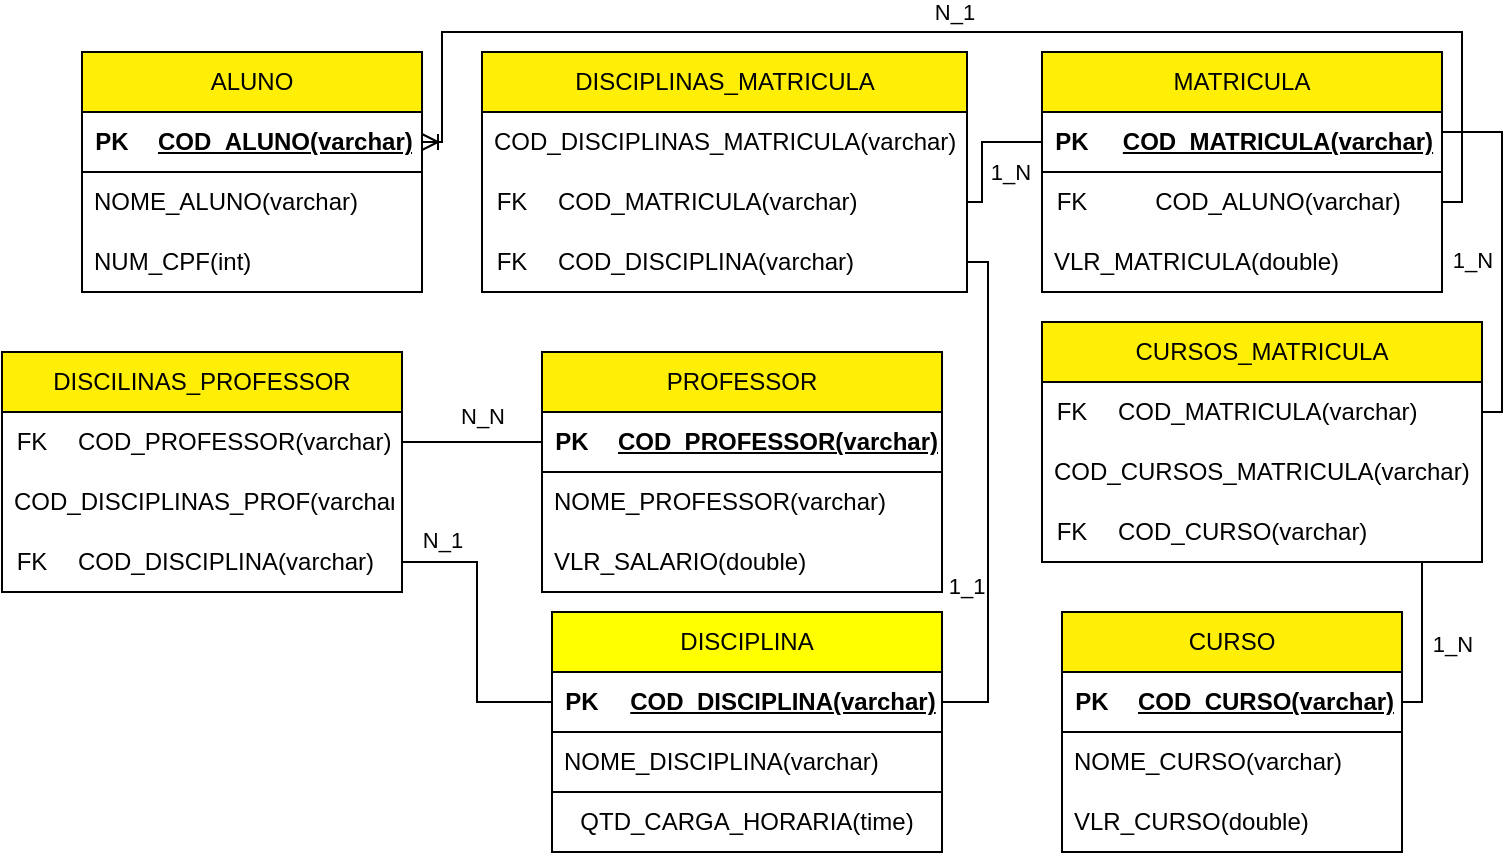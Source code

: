 <mxfile version="22.0.0" type="github">
  <diagram id="R2lEEEUBdFMjLlhIrx00" name="Page-1">
    <mxGraphModel dx="954" dy="1678" grid="0" gridSize="10" guides="1" tooltips="1" connect="1" arrows="1" fold="1" page="1" pageScale="1" pageWidth="850" pageHeight="1100" background="none" math="0" shadow="0" extFonts="Permanent Marker^https://fonts.googleapis.com/css?family=Permanent+Marker">
      <root>
        <mxCell id="0" />
        <mxCell id="1" style="" parent="0" />
        <mxCell id="hwRPY_H_E-aeXSSc8FPx-1" value="ALUNO" style="swimlane;fontStyle=0;childLayout=stackLayout;horizontal=1;startSize=30;horizontalStack=0;resizeParent=1;resizeParentMax=0;resizeLast=0;collapsible=1;marginBottom=0;whiteSpace=wrap;html=1;fillColor=#FFEE05;" parent="1" vertex="1">
          <mxGeometry x="60" width="170" height="120" as="geometry">
            <mxRectangle x="90" y="15" width="80" height="30" as="alternateBounds" />
          </mxGeometry>
        </mxCell>
        <mxCell id="9-QWL7e6mqtxBqOt5Rx7-5" value="" style="shape=table;startSize=0;container=1;collapsible=1;childLayout=tableLayout;fixedRows=1;rowLines=0;fontStyle=0;align=center;resizeLast=1;strokeColor=none;fillColor=none;collapsible=0;" parent="hwRPY_H_E-aeXSSc8FPx-1" vertex="1">
          <mxGeometry y="30" width="170" height="30" as="geometry" />
        </mxCell>
        <mxCell id="9-QWL7e6mqtxBqOt5Rx7-6" value="" style="shape=tableRow;horizontal=0;startSize=0;swimlaneHead=0;swimlaneBody=0;fillColor=none;collapsible=0;dropTarget=0;points=[[0,0.5],[1,0.5]];portConstraint=eastwest;top=0;left=0;right=0;bottom=1;" parent="9-QWL7e6mqtxBqOt5Rx7-5" vertex="1">
          <mxGeometry width="170" height="30" as="geometry" />
        </mxCell>
        <mxCell id="9-QWL7e6mqtxBqOt5Rx7-7" value="PK" style="shape=partialRectangle;connectable=0;fillColor=none;top=0;left=0;bottom=0;right=0;fontStyle=1;overflow=hidden;whiteSpace=wrap;html=1;" parent="9-QWL7e6mqtxBqOt5Rx7-6" vertex="1">
          <mxGeometry width="30" height="30" as="geometry">
            <mxRectangle width="30" height="30" as="alternateBounds" />
          </mxGeometry>
        </mxCell>
        <mxCell id="9-QWL7e6mqtxBqOt5Rx7-8" value="COD_ALUNO(varchar)" style="shape=partialRectangle;connectable=0;fillColor=none;top=0;left=0;bottom=0;right=0;align=left;spacingLeft=6;fontStyle=5;overflow=hidden;whiteSpace=wrap;html=1;" parent="9-QWL7e6mqtxBqOt5Rx7-6" vertex="1">
          <mxGeometry x="30" width="140" height="30" as="geometry">
            <mxRectangle width="140" height="30" as="alternateBounds" />
          </mxGeometry>
        </mxCell>
        <mxCell id="hwRPY_H_E-aeXSSc8FPx-3" value="NOME_ALUNO(varchar)" style="text;strokeColor=none;fillColor=none;align=left;verticalAlign=middle;spacingLeft=4;spacingRight=4;overflow=hidden;points=[[0,0.5],[1,0.5]];portConstraint=eastwest;rotatable=0;whiteSpace=wrap;html=1;" parent="hwRPY_H_E-aeXSSc8FPx-1" vertex="1">
          <mxGeometry y="60" width="170" height="30" as="geometry" />
        </mxCell>
        <mxCell id="hwRPY_H_E-aeXSSc8FPx-4" value="NUM_CPF(int)" style="text;strokeColor=none;fillColor=none;align=left;verticalAlign=middle;spacingLeft=4;spacingRight=4;overflow=hidden;points=[[0,0.5],[1,0.5]];portConstraint=eastwest;rotatable=0;whiteSpace=wrap;html=1;" parent="hwRPY_H_E-aeXSSc8FPx-1" vertex="1">
          <mxGeometry y="90" width="170" height="30" as="geometry" />
        </mxCell>
        <mxCell id="hwRPY_H_E-aeXSSc8FPx-5" value="CURSO" style="swimlane;fontStyle=0;childLayout=stackLayout;horizontal=1;startSize=30;horizontalStack=0;resizeParent=1;resizeParentMax=0;resizeLast=0;collapsible=1;marginBottom=0;whiteSpace=wrap;html=1;fillColor=#FFEE05;" parent="1" vertex="1">
          <mxGeometry x="550" y="280" width="170" height="120" as="geometry">
            <mxRectangle x="557.5" y="160" width="80" height="30" as="alternateBounds" />
          </mxGeometry>
        </mxCell>
        <mxCell id="9-QWL7e6mqtxBqOt5Rx7-57" value="" style="shape=table;startSize=0;container=1;collapsible=1;childLayout=tableLayout;fixedRows=1;rowLines=0;fontStyle=0;align=center;resizeLast=1;strokeColor=none;fillColor=none;collapsible=0;" parent="hwRPY_H_E-aeXSSc8FPx-5" vertex="1">
          <mxGeometry y="30" width="170" height="30" as="geometry" />
        </mxCell>
        <mxCell id="9-QWL7e6mqtxBqOt5Rx7-58" value="" style="shape=tableRow;horizontal=0;startSize=0;swimlaneHead=0;swimlaneBody=0;fillColor=none;collapsible=0;dropTarget=0;points=[[0,0.5],[1,0.5]];portConstraint=eastwest;top=0;left=0;right=0;bottom=1;" parent="9-QWL7e6mqtxBqOt5Rx7-57" vertex="1">
          <mxGeometry width="170" height="30" as="geometry" />
        </mxCell>
        <mxCell id="9-QWL7e6mqtxBqOt5Rx7-59" value="PK" style="shape=partialRectangle;connectable=0;fillColor=none;top=0;left=0;bottom=0;right=0;fontStyle=1;overflow=hidden;whiteSpace=wrap;html=1;align=center;" parent="9-QWL7e6mqtxBqOt5Rx7-58" vertex="1">
          <mxGeometry width="30" height="30" as="geometry">
            <mxRectangle width="30" height="30" as="alternateBounds" />
          </mxGeometry>
        </mxCell>
        <mxCell id="9-QWL7e6mqtxBqOt5Rx7-60" value="COD_CURSO(varchar)" style="shape=partialRectangle;connectable=0;fillColor=none;top=0;left=0;bottom=0;right=0;align=left;spacingLeft=6;fontStyle=5;overflow=hidden;whiteSpace=wrap;html=1;" parent="9-QWL7e6mqtxBqOt5Rx7-58" vertex="1">
          <mxGeometry x="30" width="140" height="30" as="geometry">
            <mxRectangle width="140" height="30" as="alternateBounds" />
          </mxGeometry>
        </mxCell>
        <mxCell id="hwRPY_H_E-aeXSSc8FPx-7" value="NOME_CURSO(varchar)" style="text;strokeColor=none;fillColor=none;align=left;verticalAlign=middle;spacingLeft=4;spacingRight=4;overflow=hidden;points=[[0,0.5],[1,0.5]];portConstraint=eastwest;rotatable=0;whiteSpace=wrap;html=1;" parent="hwRPY_H_E-aeXSSc8FPx-5" vertex="1">
          <mxGeometry y="60" width="170" height="30" as="geometry" />
        </mxCell>
        <mxCell id="C94Znu9yKtxbw8L8RZEC-2" value="VLR_CURSO(double)" style="text;strokeColor=none;fillColor=none;align=left;verticalAlign=middle;spacingLeft=4;spacingRight=4;overflow=hidden;points=[[0,0.5],[1,0.5]];portConstraint=eastwest;rotatable=0;whiteSpace=wrap;html=1;" parent="hwRPY_H_E-aeXSSc8FPx-5" vertex="1">
          <mxGeometry y="90" width="170" height="30" as="geometry" />
        </mxCell>
        <mxCell id="hwRPY_H_E-aeXSSc8FPx-9" value="DISCIPLINA" style="swimlane;fontStyle=0;childLayout=stackLayout;horizontal=1;startSize=30;horizontalStack=0;resizeParent=1;resizeParentMax=0;resizeLast=0;collapsible=1;marginBottom=0;whiteSpace=wrap;html=1;align=center;fillColor=#ffff00;strokeColor=default;gradientColor=none;swimlaneFillColor=default;rounded=0;shadow=0;glass=0;" parent="1" vertex="1">
          <mxGeometry x="295" y="280" width="195" height="120" as="geometry">
            <mxRectangle x="285" y="300" width="110" height="30" as="alternateBounds" />
          </mxGeometry>
        </mxCell>
        <mxCell id="9-QWL7e6mqtxBqOt5Rx7-17" value="" style="shape=table;startSize=0;container=1;collapsible=1;childLayout=tableLayout;fixedRows=1;rowLines=0;fontStyle=0;align=center;resizeLast=1;strokeColor=none;fillColor=none;collapsible=0;" parent="hwRPY_H_E-aeXSSc8FPx-9" vertex="1">
          <mxGeometry y="30" width="195" height="30" as="geometry" />
        </mxCell>
        <mxCell id="9-QWL7e6mqtxBqOt5Rx7-18" value="" style="shape=tableRow;horizontal=0;startSize=0;swimlaneHead=0;swimlaneBody=0;fillColor=none;collapsible=0;dropTarget=0;points=[[0,0.5],[1,0.5]];portConstraint=eastwest;top=0;left=0;right=0;bottom=1;align=center;" parent="9-QWL7e6mqtxBqOt5Rx7-17" vertex="1">
          <mxGeometry width="195" height="30" as="geometry" />
        </mxCell>
        <mxCell id="9-QWL7e6mqtxBqOt5Rx7-19" value="PK" style="shape=partialRectangle;connectable=0;fillColor=none;top=0;left=0;bottom=0;right=0;fontStyle=1;overflow=hidden;whiteSpace=wrap;html=1;align=center;" parent="9-QWL7e6mqtxBqOt5Rx7-18" vertex="1">
          <mxGeometry width="30" height="30" as="geometry">
            <mxRectangle width="30" height="30" as="alternateBounds" />
          </mxGeometry>
        </mxCell>
        <mxCell id="9-QWL7e6mqtxBqOt5Rx7-20" value="COD_DISCIPLINA(varchar)" style="shape=partialRectangle;connectable=0;fillColor=none;top=0;left=0;bottom=0;right=0;align=center;spacingLeft=6;fontStyle=5;overflow=hidden;whiteSpace=wrap;html=1;" parent="9-QWL7e6mqtxBqOt5Rx7-18" vertex="1">
          <mxGeometry x="30" width="165" height="30" as="geometry">
            <mxRectangle width="165" height="30" as="alternateBounds" />
          </mxGeometry>
        </mxCell>
        <mxCell id="hwRPY_H_E-aeXSSc8FPx-11" value="NOME_DISCIPLINA(varchar)" style="text;strokeColor=none;fillColor=none;align=left;verticalAlign=middle;spacingLeft=4;spacingRight=4;overflow=hidden;points=[[0,0.5],[1,0.5]];portConstraint=eastwest;rotatable=0;whiteSpace=wrap;html=1;" parent="hwRPY_H_E-aeXSSc8FPx-9" vertex="1">
          <mxGeometry y="60" width="195" height="30" as="geometry" />
        </mxCell>
        <mxCell id="hwRPY_H_E-aeXSSc8FPx-12" value="QTD_CARGA_HORARIA(time)" style="text;strokeColor=default;fillColor=default;align=center;verticalAlign=middle;spacingLeft=4;spacingRight=4;overflow=hidden;points=[[0,0.5],[1,0.5]];portConstraint=eastwest;rotatable=0;labelPosition=center;verticalLabelPosition=middle;horizontal=1;whiteSpace=wrap;html=1;" parent="hwRPY_H_E-aeXSSc8FPx-9" vertex="1">
          <mxGeometry y="90" width="195" height="30" as="geometry" />
        </mxCell>
        <mxCell id="hwRPY_H_E-aeXSSc8FPx-13" value="PROFESSOR" style="swimlane;fontStyle=0;childLayout=stackLayout;horizontal=1;startSize=30;horizontalStack=0;resizeParent=1;resizeParentMax=0;resizeLast=0;collapsible=1;marginBottom=0;whiteSpace=wrap;html=1;fillColor=#FFEE05;align=center;" parent="1" vertex="1">
          <mxGeometry x="290" y="150" width="200" height="120" as="geometry">
            <mxRectangle x="300" y="160" width="120" height="30" as="alternateBounds" />
          </mxGeometry>
        </mxCell>
        <mxCell id="9-QWL7e6mqtxBqOt5Rx7-9" value="" style="shape=table;startSize=0;container=1;collapsible=1;childLayout=tableLayout;fixedRows=1;rowLines=0;fontStyle=0;align=center;resizeLast=1;strokeColor=none;fillColor=none;collapsible=0;" parent="hwRPY_H_E-aeXSSc8FPx-13" vertex="1">
          <mxGeometry y="30" width="200" height="30" as="geometry" />
        </mxCell>
        <mxCell id="9-QWL7e6mqtxBqOt5Rx7-10" value="" style="shape=tableRow;horizontal=0;startSize=0;swimlaneHead=0;swimlaneBody=0;fillColor=none;collapsible=0;dropTarget=0;points=[[0,0.5],[1,0.5]];portConstraint=eastwest;top=0;left=0;right=0;bottom=1;align=center;" parent="9-QWL7e6mqtxBqOt5Rx7-9" vertex="1">
          <mxGeometry width="200" height="30" as="geometry" />
        </mxCell>
        <mxCell id="9-QWL7e6mqtxBqOt5Rx7-11" value="PK" style="shape=partialRectangle;connectable=0;fillColor=none;top=0;left=0;bottom=0;right=0;fontStyle=1;overflow=hidden;whiteSpace=wrap;html=1;align=center;" parent="9-QWL7e6mqtxBqOt5Rx7-10" vertex="1">
          <mxGeometry width="30" height="30" as="geometry">
            <mxRectangle width="30" height="30" as="alternateBounds" />
          </mxGeometry>
        </mxCell>
        <mxCell id="9-QWL7e6mqtxBqOt5Rx7-12" value="COD_PROFESSOR(varchar)" style="shape=partialRectangle;connectable=0;fillColor=none;top=0;left=0;bottom=0;right=0;align=center;spacingLeft=6;fontStyle=5;overflow=hidden;whiteSpace=wrap;html=1;" parent="9-QWL7e6mqtxBqOt5Rx7-10" vertex="1">
          <mxGeometry x="30" width="170" height="30" as="geometry">
            <mxRectangle width="170" height="30" as="alternateBounds" />
          </mxGeometry>
        </mxCell>
        <mxCell id="hwRPY_H_E-aeXSSc8FPx-15" value="NOME_PROFESSOR(varchar)" style="text;strokeColor=none;fillColor=none;align=left;verticalAlign=middle;spacingLeft=4;spacingRight=4;overflow=hidden;points=[[0,0.5],[1,0.5]];portConstraint=eastwest;rotatable=0;whiteSpace=wrap;html=1;" parent="hwRPY_H_E-aeXSSc8FPx-13" vertex="1">
          <mxGeometry y="60" width="200" height="30" as="geometry" />
        </mxCell>
        <mxCell id="hwRPY_H_E-aeXSSc8FPx-16" value="VLR_SALARIO(double)" style="text;strokeColor=none;fillColor=none;align=left;verticalAlign=middle;spacingLeft=4;spacingRight=4;overflow=hidden;points=[[0,0.5],[1,0.5]];portConstraint=eastwest;rotatable=0;whiteSpace=wrap;html=1;" parent="hwRPY_H_E-aeXSSc8FPx-13" vertex="1">
          <mxGeometry y="90" width="200" height="30" as="geometry" />
        </mxCell>
        <mxCell id="hwRPY_H_E-aeXSSc8FPx-17" value="MATRICULA" style="swimlane;fontStyle=0;childLayout=stackLayout;horizontal=1;startSize=30;horizontalStack=0;resizeParent=1;resizeParentMax=0;resizeLast=0;collapsible=1;marginBottom=0;whiteSpace=wrap;html=1;fillColor=#FFEE05;align=center;" parent="1" vertex="1">
          <mxGeometry x="540" width="200" height="120" as="geometry">
            <mxRectangle x="290" y="15" width="110" height="30" as="alternateBounds" />
          </mxGeometry>
        </mxCell>
        <mxCell id="9-QWL7e6mqtxBqOt5Rx7-39" value="" style="shape=table;startSize=0;container=1;collapsible=1;childLayout=tableLayout;fixedRows=1;rowLines=0;fontStyle=0;align=center;resizeLast=1;strokeColor=none;fillColor=none;collapsible=0;" parent="hwRPY_H_E-aeXSSc8FPx-17" vertex="1">
          <mxGeometry y="30" width="200" height="30" as="geometry" />
        </mxCell>
        <mxCell id="9-QWL7e6mqtxBqOt5Rx7-40" value="" style="shape=tableRow;horizontal=0;startSize=0;swimlaneHead=0;swimlaneBody=0;fillColor=none;collapsible=0;dropTarget=0;points=[[0,0.5],[1,0.5]];portConstraint=eastwest;top=0;left=0;right=0;bottom=1;align=center;" parent="9-QWL7e6mqtxBqOt5Rx7-39" vertex="1">
          <mxGeometry width="200" height="30" as="geometry" />
        </mxCell>
        <mxCell id="9-QWL7e6mqtxBqOt5Rx7-41" value="PK" style="shape=partialRectangle;connectable=0;fillColor=none;top=0;left=0;bottom=0;right=0;fontStyle=1;overflow=hidden;whiteSpace=wrap;html=1;align=center;" parent="9-QWL7e6mqtxBqOt5Rx7-40" vertex="1">
          <mxGeometry width="30" height="30" as="geometry">
            <mxRectangle width="30" height="30" as="alternateBounds" />
          </mxGeometry>
        </mxCell>
        <mxCell id="9-QWL7e6mqtxBqOt5Rx7-42" value="COD_MATRICULA(varchar)" style="shape=partialRectangle;connectable=0;fillColor=none;top=0;left=0;bottom=0;right=0;align=center;spacingLeft=6;fontStyle=5;overflow=hidden;whiteSpace=wrap;html=1;" parent="9-QWL7e6mqtxBqOt5Rx7-40" vertex="1">
          <mxGeometry x="30" width="170" height="30" as="geometry">
            <mxRectangle width="170" height="30" as="alternateBounds" />
          </mxGeometry>
        </mxCell>
        <mxCell id="9-QWL7e6mqtxBqOt5Rx7-1" value="" style="shape=table;startSize=0;container=1;collapsible=1;childLayout=tableLayout;fixedRows=1;rowLines=0;fontStyle=0;align=center;resizeLast=1;strokeColor=none;fillColor=none;collapsible=0;" parent="hwRPY_H_E-aeXSSc8FPx-17" vertex="1">
          <mxGeometry y="60" width="200" height="30" as="geometry" />
        </mxCell>
        <mxCell id="9-QWL7e6mqtxBqOt5Rx7-2" value="" style="shape=tableRow;horizontal=0;startSize=0;swimlaneHead=0;swimlaneBody=0;fillColor=none;collapsible=0;dropTarget=0;points=[[0,0.5],[1,0.5]];portConstraint=eastwest;top=0;left=0;right=0;bottom=0;align=center;" parent="9-QWL7e6mqtxBqOt5Rx7-1" vertex="1">
          <mxGeometry width="200" height="30" as="geometry" />
        </mxCell>
        <mxCell id="9-QWL7e6mqtxBqOt5Rx7-3" value="FK" style="shape=partialRectangle;connectable=0;fillColor=none;top=0;left=0;bottom=0;right=0;fontStyle=0;overflow=hidden;whiteSpace=wrap;html=1;align=center;" parent="9-QWL7e6mqtxBqOt5Rx7-2" vertex="1">
          <mxGeometry width="30" height="30" as="geometry">
            <mxRectangle width="30" height="30" as="alternateBounds" />
          </mxGeometry>
        </mxCell>
        <mxCell id="9-QWL7e6mqtxBqOt5Rx7-4" value="COD_ALUNO(varchar)" style="shape=partialRectangle;connectable=0;fillColor=none;top=0;left=0;bottom=0;right=0;align=center;spacingLeft=6;fontStyle=0;overflow=hidden;whiteSpace=wrap;html=1;" parent="9-QWL7e6mqtxBqOt5Rx7-2" vertex="1">
          <mxGeometry x="30" width="170" height="30" as="geometry">
            <mxRectangle width="170" height="30" as="alternateBounds" />
          </mxGeometry>
        </mxCell>
        <mxCell id="C94Znu9yKtxbw8L8RZEC-8" value="VLR_MATRICULA(double)" style="text;strokeColor=none;fillColor=none;align=left;verticalAlign=middle;spacingLeft=4;spacingRight=4;overflow=hidden;points=[[0,0.5],[1,0.5]];portConstraint=eastwest;rotatable=0;whiteSpace=wrap;html=1;" parent="hwRPY_H_E-aeXSSc8FPx-17" vertex="1">
          <mxGeometry y="90" width="200" height="30" as="geometry" />
        </mxCell>
        <mxCell id="hwRPY_H_E-aeXSSc8FPx-24" value="" style="endArrow=none;html=1;rounded=0;edgeStyle=elbowEdgeStyle;" parent="1" source="9-QWL7e6mqtxBqOt5Rx7-62" target="9-QWL7e6mqtxBqOt5Rx7-58" edge="1">
          <mxGeometry width="50" height="50" relative="1" as="geometry">
            <mxPoint x="800" y="130" as="sourcePoint" />
            <mxPoint x="600.0" y="225" as="targetPoint" />
            <Array as="points">
              <mxPoint x="730" y="290" />
            </Array>
          </mxGeometry>
        </mxCell>
        <mxCell id="9-QWL7e6mqtxBqOt5Rx7-70" value="1_N" style="edgeLabel;html=1;align=center;verticalAlign=middle;resizable=0;points=[];" parent="hwRPY_H_E-aeXSSc8FPx-24" vertex="1" connectable="0">
          <mxGeometry x="-0.117" y="3" relative="1" as="geometry">
            <mxPoint x="12" y="5" as="offset" />
          </mxGeometry>
        </mxCell>
        <mxCell id="hwRPY_H_E-aeXSSc8FPx-26" value="DISCILINAS_PROFESSOR" style="swimlane;fontStyle=0;childLayout=stackLayout;horizontal=1;startSize=30;horizontalStack=0;resizeParent=1;resizeParentMax=0;resizeLast=0;collapsible=1;marginBottom=0;whiteSpace=wrap;html=1;fillColor=#FFEE05;" parent="1" vertex="1">
          <mxGeometry x="20" y="150" width="200" height="120" as="geometry">
            <mxRectangle x="30" y="148" width="190" height="30" as="alternateBounds" />
          </mxGeometry>
        </mxCell>
        <mxCell id="9-QWL7e6mqtxBqOt5Rx7-13" value="" style="shape=table;startSize=0;container=1;collapsible=1;childLayout=tableLayout;fixedRows=1;rowLines=0;fontStyle=0;align=center;resizeLast=1;strokeColor=none;fillColor=none;collapsible=0;" parent="hwRPY_H_E-aeXSSc8FPx-26" vertex="1">
          <mxGeometry y="30" width="200" height="30" as="geometry" />
        </mxCell>
        <mxCell id="9-QWL7e6mqtxBqOt5Rx7-14" value="" style="shape=tableRow;horizontal=0;startSize=0;swimlaneHead=0;swimlaneBody=0;fillColor=none;collapsible=0;dropTarget=0;points=[[0,0.5],[1,0.5]];portConstraint=eastwest;top=0;left=0;right=0;bottom=0;" parent="9-QWL7e6mqtxBqOt5Rx7-13" vertex="1">
          <mxGeometry width="200" height="30" as="geometry" />
        </mxCell>
        <mxCell id="9-QWL7e6mqtxBqOt5Rx7-15" value="FK" style="shape=partialRectangle;connectable=0;fillColor=none;top=0;left=0;bottom=0;right=0;fontStyle=0;overflow=hidden;whiteSpace=wrap;html=1;" parent="9-QWL7e6mqtxBqOt5Rx7-14" vertex="1">
          <mxGeometry width="30" height="30" as="geometry">
            <mxRectangle width="30" height="30" as="alternateBounds" />
          </mxGeometry>
        </mxCell>
        <mxCell id="9-QWL7e6mqtxBqOt5Rx7-16" value="COD_PROFESSOR(varchar)" style="shape=partialRectangle;connectable=0;fillColor=none;top=0;left=0;bottom=0;right=0;align=left;spacingLeft=6;fontStyle=0;overflow=hidden;whiteSpace=wrap;html=1;" parent="9-QWL7e6mqtxBqOt5Rx7-14" vertex="1">
          <mxGeometry x="30" width="170" height="30" as="geometry">
            <mxRectangle width="170" height="30" as="alternateBounds" />
          </mxGeometry>
        </mxCell>
        <mxCell id="hwRPY_H_E-aeXSSc8FPx-27" value="COD_DISCIPLINAS_PROF(varchar)" style="text;strokeColor=none;fillColor=none;align=left;verticalAlign=middle;spacingLeft=4;spacingRight=4;overflow=hidden;points=[[0,0.5],[1,0.5]];portConstraint=eastwest;rotatable=0;whiteSpace=wrap;html=1;" parent="hwRPY_H_E-aeXSSc8FPx-26" vertex="1">
          <mxGeometry y="60" width="200" height="30" as="geometry" />
        </mxCell>
        <mxCell id="9-QWL7e6mqtxBqOt5Rx7-31" value="" style="shape=table;startSize=0;container=1;collapsible=1;childLayout=tableLayout;fixedRows=1;rowLines=0;fontStyle=0;align=center;resizeLast=1;strokeColor=none;fillColor=none;collapsible=0;" parent="hwRPY_H_E-aeXSSc8FPx-26" vertex="1">
          <mxGeometry y="90" width="200" height="30" as="geometry" />
        </mxCell>
        <mxCell id="9-QWL7e6mqtxBqOt5Rx7-32" value="" style="shape=tableRow;horizontal=0;startSize=0;swimlaneHead=0;swimlaneBody=0;fillColor=none;collapsible=0;dropTarget=0;points=[[0,0.5],[1,0.5]];portConstraint=eastwest;top=0;left=0;right=0;bottom=0;" parent="9-QWL7e6mqtxBqOt5Rx7-31" vertex="1">
          <mxGeometry width="200" height="30" as="geometry" />
        </mxCell>
        <mxCell id="9-QWL7e6mqtxBqOt5Rx7-33" value="FK" style="shape=partialRectangle;connectable=0;fillColor=none;top=0;left=0;bottom=0;right=0;fontStyle=0;overflow=hidden;whiteSpace=wrap;html=1;" parent="9-QWL7e6mqtxBqOt5Rx7-32" vertex="1">
          <mxGeometry width="30" height="30" as="geometry">
            <mxRectangle width="30" height="30" as="alternateBounds" />
          </mxGeometry>
        </mxCell>
        <mxCell id="9-QWL7e6mqtxBqOt5Rx7-34" value="COD_DISCIPLINA(varchar)" style="shape=partialRectangle;connectable=0;fillColor=none;top=0;left=0;bottom=0;right=0;align=left;spacingLeft=6;fontStyle=0;overflow=hidden;whiteSpace=wrap;html=1;" parent="9-QWL7e6mqtxBqOt5Rx7-32" vertex="1">
          <mxGeometry x="30" width="170" height="30" as="geometry">
            <mxRectangle width="170" height="30" as="alternateBounds" />
          </mxGeometry>
        </mxCell>
        <mxCell id="hwRPY_H_E-aeXSSc8FPx-33" value="" style="endArrow=none;html=1;rounded=0;edgeStyle=orthogonalEdgeStyle;align=center;" parent="1" source="9-QWL7e6mqtxBqOt5Rx7-32" target="9-QWL7e6mqtxBqOt5Rx7-18" edge="1">
          <mxGeometry width="50" height="50" relative="1" as="geometry">
            <mxPoint x="200" y="265" as="sourcePoint" />
            <mxPoint x="240" y="345.0" as="targetPoint" />
          </mxGeometry>
        </mxCell>
        <mxCell id="9-QWL7e6mqtxBqOt5Rx7-72" value="N_1" style="edgeLabel;html=1;align=center;verticalAlign=middle;resizable=0;points=[];" parent="hwRPY_H_E-aeXSSc8FPx-33" vertex="1" connectable="0">
          <mxGeometry x="-0.005" relative="1" as="geometry">
            <mxPoint x="-18" y="-46" as="offset" />
          </mxGeometry>
        </mxCell>
        <mxCell id="hwRPY_H_E-aeXSSc8FPx-35" value="DISCIPLINAS_MATRICULA" style="swimlane;fontStyle=0;childLayout=stackLayout;horizontal=1;startSize=30;horizontalStack=0;resizeParent=1;resizeParentMax=0;resizeLast=0;collapsible=1;marginBottom=0;whiteSpace=wrap;html=1;fillColor=#FFEE05;" parent="1" vertex="1">
          <mxGeometry x="260" width="242.5" height="120" as="geometry">
            <mxRectangle x="530" y="300" width="190" height="30" as="alternateBounds" />
          </mxGeometry>
        </mxCell>
        <mxCell id="hwRPY_H_E-aeXSSc8FPx-37" value="COD_DISCIPLINAS_MATRICULA(varchar)" style="text;strokeColor=none;fillColor=none;align=left;verticalAlign=middle;spacingLeft=4;spacingRight=4;overflow=hidden;points=[[0,0.5],[1,0.5]];portConstraint=eastwest;rotatable=0;whiteSpace=wrap;html=1;" parent="hwRPY_H_E-aeXSSc8FPx-35" vertex="1">
          <mxGeometry y="30" width="242.5" height="30" as="geometry" />
        </mxCell>
        <mxCell id="9-QWL7e6mqtxBqOt5Rx7-35" value="" style="shape=table;startSize=0;container=1;collapsible=1;childLayout=tableLayout;fixedRows=1;rowLines=0;fontStyle=0;align=center;resizeLast=1;strokeColor=none;fillColor=none;collapsible=0;" parent="hwRPY_H_E-aeXSSc8FPx-35" vertex="1">
          <mxGeometry y="60" width="242.5" height="60" as="geometry" />
        </mxCell>
        <mxCell id="9-QWL7e6mqtxBqOt5Rx7-43" value="" style="shape=tableRow;horizontal=0;startSize=0;swimlaneHead=0;swimlaneBody=0;fillColor=none;collapsible=0;dropTarget=0;points=[[0,0.5],[1,0.5]];portConstraint=eastwest;top=0;left=0;right=0;bottom=0;align=left;" parent="9-QWL7e6mqtxBqOt5Rx7-35" vertex="1">
          <mxGeometry width="242.5" height="30" as="geometry" />
        </mxCell>
        <mxCell id="9-QWL7e6mqtxBqOt5Rx7-44" value="FK" style="shape=partialRectangle;connectable=0;fillColor=none;top=0;left=0;bottom=0;right=0;fontStyle=0;overflow=hidden;whiteSpace=wrap;html=1;align=center;" parent="9-QWL7e6mqtxBqOt5Rx7-43" vertex="1">
          <mxGeometry width="30" height="30" as="geometry">
            <mxRectangle width="30" height="30" as="alternateBounds" />
          </mxGeometry>
        </mxCell>
        <mxCell id="9-QWL7e6mqtxBqOt5Rx7-45" value="COD_MATRICULA(varchar)" style="shape=partialRectangle;connectable=0;fillColor=none;top=0;left=0;bottom=0;right=0;align=left;spacingLeft=6;fontStyle=0;overflow=hidden;whiteSpace=wrap;html=1;" parent="9-QWL7e6mqtxBqOt5Rx7-43" vertex="1">
          <mxGeometry x="30" width="212.5" height="30" as="geometry">
            <mxRectangle width="212.5" height="30" as="alternateBounds" />
          </mxGeometry>
        </mxCell>
        <mxCell id="9-QWL7e6mqtxBqOt5Rx7-36" value="" style="shape=tableRow;horizontal=0;startSize=0;swimlaneHead=0;swimlaneBody=0;fillColor=none;collapsible=0;dropTarget=0;points=[[0,0.5],[1,0.5]];portConstraint=eastwest;top=0;left=0;right=0;bottom=0;" parent="9-QWL7e6mqtxBqOt5Rx7-35" vertex="1">
          <mxGeometry y="30" width="242.5" height="30" as="geometry" />
        </mxCell>
        <mxCell id="9-QWL7e6mqtxBqOt5Rx7-37" value="FK" style="shape=partialRectangle;connectable=0;fillColor=none;top=0;left=0;bottom=0;right=0;fontStyle=0;overflow=hidden;whiteSpace=wrap;html=1;align=center;" parent="9-QWL7e6mqtxBqOt5Rx7-36" vertex="1">
          <mxGeometry width="30" height="30" as="geometry">
            <mxRectangle width="30" height="30" as="alternateBounds" />
          </mxGeometry>
        </mxCell>
        <mxCell id="9-QWL7e6mqtxBqOt5Rx7-38" value="COD_DISCIPLINA(varchar)" style="shape=partialRectangle;connectable=0;fillColor=none;top=0;left=0;bottom=0;right=0;align=left;spacingLeft=6;fontStyle=0;overflow=hidden;whiteSpace=wrap;html=1;" parent="9-QWL7e6mqtxBqOt5Rx7-36" vertex="1">
          <mxGeometry x="30" width="212.5" height="30" as="geometry">
            <mxRectangle width="212.5" height="30" as="alternateBounds" />
          </mxGeometry>
        </mxCell>
        <mxCell id="hwRPY_H_E-aeXSSc8FPx-39" value="" style="endArrow=none;html=1;rounded=0;edgeStyle=orthogonalEdgeStyle;align=center;" parent="1" source="9-QWL7e6mqtxBqOt5Rx7-43" target="9-QWL7e6mqtxBqOt5Rx7-40" edge="1">
          <mxGeometry width="50" height="50" relative="1" as="geometry">
            <mxPoint x="665.0" y="375.0" as="sourcePoint" />
            <mxPoint x="490.0" y="60" as="targetPoint" />
            <Array as="points">
              <mxPoint x="510" y="75" />
              <mxPoint x="510" y="45" />
            </Array>
          </mxGeometry>
        </mxCell>
        <mxCell id="9-QWL7e6mqtxBqOt5Rx7-67" value="1_N" style="edgeLabel;html=1;align=center;verticalAlign=middle;resizable=0;points=[];rotation=0;" parent="hwRPY_H_E-aeXSSc8FPx-39" vertex="1" connectable="0">
          <mxGeometry x="-0.005" y="-3" relative="1" as="geometry">
            <mxPoint x="11" y="11" as="offset" />
          </mxGeometry>
        </mxCell>
        <mxCell id="hwRPY_H_E-aeXSSc8FPx-40" value="" style="endArrow=none;html=1;rounded=0;edgeStyle=orthogonalEdgeStyle;align=center;" parent="1" source="9-QWL7e6mqtxBqOt5Rx7-14" target="9-QWL7e6mqtxBqOt5Rx7-10" edge="1">
          <mxGeometry width="50" height="50" relative="1" as="geometry">
            <mxPoint x="200" y="235" as="sourcePoint" />
            <mxPoint x="300.0" y="205" as="targetPoint" />
          </mxGeometry>
        </mxCell>
        <mxCell id="9-QWL7e6mqtxBqOt5Rx7-68" value="N_N" style="edgeLabel;html=1;align=center;verticalAlign=middle;resizable=0;points=[];" parent="hwRPY_H_E-aeXSSc8FPx-40" vertex="1" connectable="0">
          <mxGeometry x="0.011" relative="1" as="geometry">
            <mxPoint x="4" y="-13" as="offset" />
          </mxGeometry>
        </mxCell>
        <mxCell id="hwRPY_H_E-aeXSSc8FPx-41" value="" style="endArrow=none;html=1;rounded=0;edgeStyle=orthogonalEdgeStyle;align=center;" parent="1" source="9-QWL7e6mqtxBqOt5Rx7-36" target="9-QWL7e6mqtxBqOt5Rx7-18" edge="1">
          <mxGeometry width="50" height="50" relative="1" as="geometry">
            <mxPoint x="420.0" y="405.0" as="sourcePoint" />
            <mxPoint x="400.0" y="345.0" as="targetPoint" />
            <Array as="points">
              <mxPoint x="513" y="105" />
              <mxPoint x="513" y="325" />
            </Array>
          </mxGeometry>
        </mxCell>
        <mxCell id="9-QWL7e6mqtxBqOt5Rx7-69" value="1_1" style="edgeLabel;html=1;align=center;verticalAlign=middle;resizable=0;points=[];" parent="hwRPY_H_E-aeXSSc8FPx-41" vertex="1" connectable="0">
          <mxGeometry x="0.011" y="2" relative="1" as="geometry">
            <mxPoint x="-13" y="44" as="offset" />
          </mxGeometry>
        </mxCell>
        <mxCell id="C94Znu9yKtxbw8L8RZEC-3" value="CURSOS_MATRICULA" style="swimlane;fontStyle=0;childLayout=stackLayout;horizontal=1;startSize=30;horizontalStack=0;resizeParent=1;resizeParentMax=0;resizeLast=0;collapsible=1;marginBottom=0;whiteSpace=wrap;html=1;fillColor=#FFEE05;" parent="1" vertex="1">
          <mxGeometry x="540" y="135" width="220" height="120" as="geometry">
            <mxRectangle x="540" y="15" width="170" height="30" as="alternateBounds" />
          </mxGeometry>
        </mxCell>
        <mxCell id="9-QWL7e6mqtxBqOt5Rx7-53" value="" style="shape=table;startSize=0;container=1;collapsible=1;childLayout=tableLayout;fixedRows=1;rowLines=0;fontStyle=0;align=center;resizeLast=1;strokeColor=none;fillColor=none;collapsible=0;" parent="C94Znu9yKtxbw8L8RZEC-3" vertex="1">
          <mxGeometry y="30" width="220" height="30" as="geometry" />
        </mxCell>
        <mxCell id="9-QWL7e6mqtxBqOt5Rx7-54" value="" style="shape=tableRow;horizontal=0;startSize=0;swimlaneHead=0;swimlaneBody=0;fillColor=none;collapsible=0;dropTarget=0;points=[[0,0.5],[1,0.5]];portConstraint=eastwest;top=0;left=0;right=0;bottom=0;" parent="9-QWL7e6mqtxBqOt5Rx7-53" vertex="1">
          <mxGeometry width="220" height="30" as="geometry" />
        </mxCell>
        <mxCell id="9-QWL7e6mqtxBqOt5Rx7-55" value="FK" style="shape=partialRectangle;connectable=0;fillColor=none;top=0;left=0;bottom=0;right=0;fontStyle=0;overflow=hidden;whiteSpace=wrap;html=1;align=center;" parent="9-QWL7e6mqtxBqOt5Rx7-54" vertex="1">
          <mxGeometry width="30" height="30" as="geometry">
            <mxRectangle width="30" height="30" as="alternateBounds" />
          </mxGeometry>
        </mxCell>
        <mxCell id="9-QWL7e6mqtxBqOt5Rx7-56" value="COD_MATRICULA(varchar)" style="shape=partialRectangle;connectable=0;fillColor=none;top=0;left=0;bottom=0;right=0;align=left;spacingLeft=6;fontStyle=0;overflow=hidden;whiteSpace=wrap;html=1;" parent="9-QWL7e6mqtxBqOt5Rx7-54" vertex="1">
          <mxGeometry x="30" width="190" height="30" as="geometry">
            <mxRectangle width="190" height="30" as="alternateBounds" />
          </mxGeometry>
        </mxCell>
        <mxCell id="C94Znu9yKtxbw8L8RZEC-4" value="COD_CURSOS_MATRICULA(varchar)" style="text;strokeColor=none;fillColor=none;align=left;verticalAlign=middle;spacingLeft=4;spacingRight=4;overflow=hidden;points=[[0,0.5],[1,0.5]];portConstraint=eastwest;rotatable=0;whiteSpace=wrap;html=1;" parent="C94Znu9yKtxbw8L8RZEC-3" vertex="1">
          <mxGeometry y="60" width="220" height="30" as="geometry" />
        </mxCell>
        <mxCell id="9-QWL7e6mqtxBqOt5Rx7-61" value="" style="shape=table;startSize=0;container=1;collapsible=1;childLayout=tableLayout;fixedRows=1;rowLines=0;fontStyle=0;align=center;resizeLast=1;strokeColor=none;fillColor=none;collapsible=0;" parent="C94Znu9yKtxbw8L8RZEC-3" vertex="1">
          <mxGeometry y="90" width="220" height="30" as="geometry" />
        </mxCell>
        <mxCell id="9-QWL7e6mqtxBqOt5Rx7-62" value="" style="shape=tableRow;horizontal=0;startSize=0;swimlaneHead=0;swimlaneBody=0;fillColor=none;collapsible=0;dropTarget=0;points=[[0,0.5],[1,0.5]];portConstraint=eastwest;top=0;left=0;right=0;bottom=0;" parent="9-QWL7e6mqtxBqOt5Rx7-61" vertex="1">
          <mxGeometry width="220" height="30" as="geometry" />
        </mxCell>
        <mxCell id="9-QWL7e6mqtxBqOt5Rx7-63" value="FK" style="shape=partialRectangle;connectable=0;fillColor=none;top=0;left=0;bottom=0;right=0;fontStyle=0;overflow=hidden;whiteSpace=wrap;html=1;align=center;" parent="9-QWL7e6mqtxBqOt5Rx7-62" vertex="1">
          <mxGeometry width="30" height="30" as="geometry">
            <mxRectangle width="30" height="30" as="alternateBounds" />
          </mxGeometry>
        </mxCell>
        <mxCell id="9-QWL7e6mqtxBqOt5Rx7-64" value="COD_CURSO(varchar)" style="shape=partialRectangle;connectable=0;fillColor=none;top=0;left=0;bottom=0;right=0;align=left;spacingLeft=6;fontStyle=0;overflow=hidden;whiteSpace=wrap;html=1;" parent="9-QWL7e6mqtxBqOt5Rx7-62" vertex="1">
          <mxGeometry x="30" width="190" height="30" as="geometry">
            <mxRectangle width="190" height="30" as="alternateBounds" />
          </mxGeometry>
        </mxCell>
        <mxCell id="C94Znu9yKtxbw8L8RZEC-7" value="" style="endArrow=none;html=1;rounded=0;edgeStyle=orthogonalEdgeStyle;align=center;" parent="1" source="9-QWL7e6mqtxBqOt5Rx7-40" target="9-QWL7e6mqtxBqOt5Rx7-54" edge="1">
          <mxGeometry width="50" height="50" relative="1" as="geometry">
            <mxPoint x="490.0" y="60" as="sourcePoint" />
            <mxPoint x="530" y="90" as="targetPoint" />
            <Array as="points">
              <mxPoint x="770" y="40" />
              <mxPoint x="770" y="180" />
            </Array>
          </mxGeometry>
        </mxCell>
        <mxCell id="9-QWL7e6mqtxBqOt5Rx7-65" value="1_N" style="edgeLabel;html=1;align=center;verticalAlign=middle;resizable=0;points=[];" parent="C94Znu9yKtxbw8L8RZEC-7" vertex="1" connectable="0">
          <mxGeometry x="0.179" y="-2" relative="1" as="geometry">
            <mxPoint x="-13" y="-12" as="offset" />
          </mxGeometry>
        </mxCell>
        <mxCell id="aVh59EeRkCMSgH5gao-5-1" value="" style="edgeStyle=orthogonalEdgeStyle;fontSize=12;html=1;endArrow=ERoneToMany;rounded=0;" edge="1" parent="1" source="9-QWL7e6mqtxBqOt5Rx7-2" target="9-QWL7e6mqtxBqOt5Rx7-6">
          <mxGeometry width="100" height="100" relative="1" as="geometry">
            <mxPoint x="370" y="320" as="sourcePoint" />
            <mxPoint x="470" y="220" as="targetPoint" />
            <Array as="points">
              <mxPoint x="750" y="75" />
              <mxPoint x="750" y="-10" />
              <mxPoint x="240" y="-10" />
              <mxPoint x="240" y="45" />
            </Array>
          </mxGeometry>
        </mxCell>
        <mxCell id="aVh59EeRkCMSgH5gao-5-2" value="N_1" style="edgeLabel;html=1;align=center;verticalAlign=middle;resizable=0;points=[];" vertex="1" connectable="0" parent="aVh59EeRkCMSgH5gao-5-1">
          <mxGeometry x="0.039" y="-2" relative="1" as="geometry">
            <mxPoint x="-1" y="-8" as="offset" />
          </mxGeometry>
        </mxCell>
      </root>
    </mxGraphModel>
  </diagram>
</mxfile>

